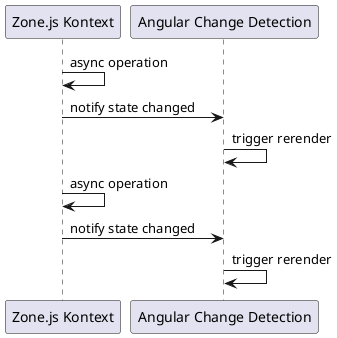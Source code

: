 @startuml

"Zone.js Kontext" -> "Zone.js Kontext": async operation
"Zone.js Kontext" -> "Angular Change Detection": notify state changed
"Angular Change Detection" -> "Angular Change Detection": trigger rerender

"Zone.js Kontext" -> "Zone.js Kontext": async operation
"Zone.js Kontext" -> "Angular Change Detection": notify state changed
"Angular Change Detection" -> "Angular Change Detection": trigger rerender
@enduml